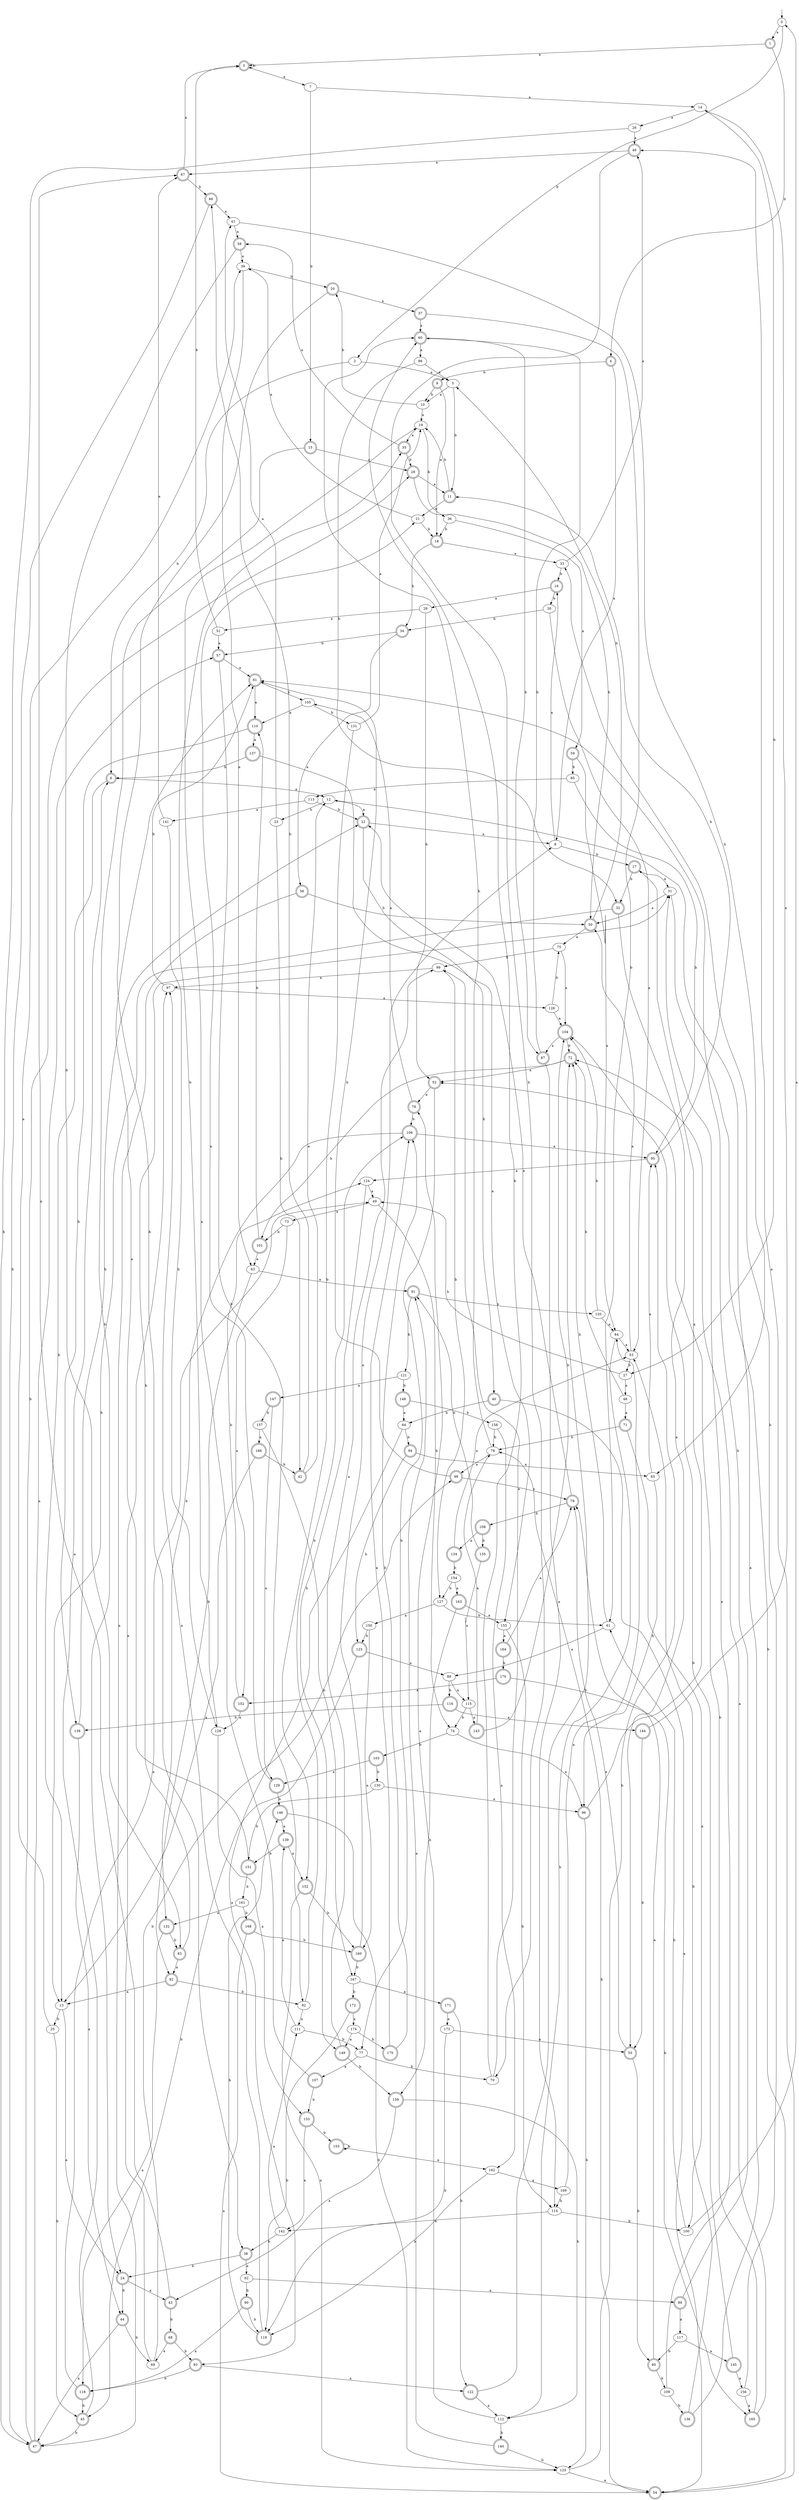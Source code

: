 digraph RandomDFA {
  __start0 [label="", shape=none];
  __start0 -> 0 [label=""];
  0 [shape=circle]
  0 -> 1 [label="a"]
  0 -> 2 [label="b"]
  1 [shape=doublecircle]
  1 -> 3 [label="a"]
  1 -> 4 [label="b"]
  2
  2 -> 5 [label="a"]
  2 -> 6 [label="b"]
  3 [shape=doublecircle]
  3 -> 7 [label="a"]
  3 -> 3 [label="b"]
  4 [shape=doublecircle]
  4 -> 8 [label="a"]
  4 -> 9 [label="b"]
  5
  5 -> 10 [label="a"]
  5 -> 11 [label="b"]
  6 [shape=doublecircle]
  6 -> 12 [label="a"]
  6 -> 13 [label="b"]
  7
  7 -> 14 [label="a"]
  7 -> 15 [label="b"]
  8
  8 -> 16 [label="a"]
  8 -> 17 [label="b"]
  9 [shape=doublecircle]
  9 -> 18 [label="a"]
  9 -> 10 [label="b"]
  10
  10 -> 19 [label="a"]
  10 -> 20 [label="b"]
  11 [shape=doublecircle]
  11 -> 21 [label="a"]
  11 -> 19 [label="b"]
  12
  12 -> 22 [label="a"]
  12 -> 23 [label="b"]
  13
  13 -> 24 [label="a"]
  13 -> 25 [label="b"]
  14
  14 -> 26 [label="a"]
  14 -> 27 [label="b"]
  15 [shape=doublecircle]
  15 -> 28 [label="a"]
  15 -> 24 [label="b"]
  16 [shape=doublecircle]
  16 -> 29 [label="a"]
  16 -> 30 [label="b"]
  17 [shape=doublecircle]
  17 -> 31 [label="a"]
  17 -> 32 [label="b"]
  18 [shape=doublecircle]
  18 -> 33 [label="a"]
  18 -> 34 [label="b"]
  19
  19 -> 35 [label="a"]
  19 -> 36 [label="b"]
  20 [shape=doublecircle]
  20 -> 37 [label="a"]
  20 -> 38 [label="b"]
  21
  21 -> 39 [label="a"]
  21 -> 18 [label="b"]
  22 [shape=doublecircle]
  22 -> 8 [label="a"]
  22 -> 40 [label="b"]
  23
  23 -> 41 [label="a"]
  23 -> 42 [label="b"]
  24 [shape=doublecircle]
  24 -> 43 [label="a"]
  24 -> 44 [label="b"]
  25
  25 -> 39 [label="a"]
  25 -> 45 [label="b"]
  26
  26 -> 46 [label="a"]
  26 -> 47 [label="b"]
  27
  27 -> 48 [label="a"]
  27 -> 49 [label="b"]
  28 [shape=doublecircle]
  28 -> 11 [label="a"]
  28 -> 50 [label="b"]
  29
  29 -> 51 [label="a"]
  29 -> 52 [label="b"]
  30
  30 -> 53 [label="a"]
  30 -> 34 [label="b"]
  31
  31 -> 50 [label="a"]
  31 -> 54 [label="b"]
  32 [shape=doublecircle]
  32 -> 55 [label="a"]
  32 -> 13 [label="b"]
  33
  33 -> 46 [label="a"]
  33 -> 16 [label="b"]
  34 [shape=doublecircle]
  34 -> 56 [label="a"]
  34 -> 57 [label="b"]
  35 [shape=doublecircle]
  35 -> 58 [label="a"]
  35 -> 28 [label="b"]
  36
  36 -> 59 [label="a"]
  36 -> 18 [label="b"]
  37 [shape=doublecircle]
  37 -> 60 [label="a"]
  37 -> 61 [label="b"]
  38 [shape=doublecircle]
  38 -> 62 [label="a"]
  38 -> 24 [label="b"]
  39
  39 -> 63 [label="a"]
  39 -> 20 [label="b"]
  40 [shape=doublecircle]
  40 -> 54 [label="a"]
  40 -> 64 [label="b"]
  41
  41 -> 58 [label="a"]
  41 -> 65 [label="b"]
  42 [shape=doublecircle]
  42 -> 12 [label="a"]
  42 -> 66 [label="b"]
  43 [shape=doublecircle]
  43 -> 67 [label="a"]
  43 -> 68 [label="b"]
  44 [shape=doublecircle]
  44 -> 47 [label="a"]
  44 -> 69 [label="b"]
  45 [shape=doublecircle]
  45 -> 6 [label="a"]
  45 -> 47 [label="b"]
  46 [shape=doublecircle]
  46 -> 67 [label="a"]
  46 -> 70 [label="b"]
  47 [shape=doublecircle]
  47 -> 57 [label="a"]
  47 -> 28 [label="b"]
  48
  48 -> 71 [label="a"]
  48 -> 72 [label="b"]
  49
  49 -> 73 [label="a"]
  49 -> 74 [label="b"]
  50 [shape=doublecircle]
  50 -> 75 [label="a"]
  50 -> 5 [label="b"]
  51
  51 -> 57 [label="a"]
  51 -> 3 [label="b"]
  52 [shape=doublecircle]
  52 -> 76 [label="a"]
  52 -> 77 [label="b"]
  53
  53 -> 50 [label="a"]
  53 -> 27 [label="b"]
  54 [shape=doublecircle]
  54 -> 46 [label="a"]
  54 -> 78 [label="b"]
  55 [shape=doublecircle]
  55 -> 79 [label="a"]
  55 -> 80 [label="b"]
  56 [shape=doublecircle]
  56 -> 47 [label="a"]
  56 -> 50 [label="b"]
  57 [shape=doublecircle]
  57 -> 81 [label="a"]
  57 -> 82 [label="b"]
  58 [shape=doublecircle]
  58 -> 39 [label="a"]
  58 -> 83 [label="b"]
  59 [shape=doublecircle]
  59 -> 84 [label="a"]
  59 -> 85 [label="b"]
  60 [shape=doublecircle]
  60 -> 86 [label="a"]
  60 -> 87 [label="b"]
  61
  61 -> 88 [label="a"]
  61 -> 72 [label="b"]
  62
  62 -> 89 [label="a"]
  62 -> 90 [label="b"]
  63
  63 -> 91 [label="a"]
  63 -> 92 [label="b"]
  64
  64 -> 93 [label="a"]
  64 -> 94 [label="b"]
  65
  65 -> 95 [label="a"]
  65 -> 96 [label="b"]
  66 [shape=doublecircle]
  66 -> 41 [label="a"]
  66 -> 47 [label="b"]
  67 [shape=doublecircle]
  67 -> 3 [label="a"]
  67 -> 66 [label="b"]
  68 [shape=doublecircle]
  68 -> 69 [label="a"]
  68 -> 93 [label="b"]
  69
  69 -> 97 [label="a"]
  69 -> 98 [label="b"]
  70
  70 -> 99 [label="a"]
  70 -> 60 [label="b"]
  71 [shape=doublecircle]
  71 -> 100 [label="a"]
  71 -> 78 [label="b"]
  72 [shape=doublecircle]
  72 -> 52 [label="a"]
  72 -> 101 [label="b"]
  73
  73 -> 102 [label="a"]
  73 -> 101 [label="b"]
  74
  74 -> 96 [label="a"]
  74 -> 103 [label="b"]
  75
  75 -> 104 [label="a"]
  75 -> 99 [label="b"]
  76 [shape=doublecircle]
  76 -> 105 [label="a"]
  76 -> 106 [label="b"]
  77
  77 -> 107 [label="a"]
  77 -> 70 [label="b"]
  78
  78 -> 98 [label="a"]
  78 -> 60 [label="b"]
  79 [shape=doublecircle]
  79 -> 22 [label="a"]
  79 -> 108 [label="b"]
  80 [shape=doublecircle]
  80 -> 79 [label="a"]
  80 -> 109 [label="b"]
  81 [shape=doublecircle]
  81 -> 110 [label="a"]
  81 -> 105 [label="b"]
  82
  82 -> 111 [label="a"]
  82 -> 106 [label="b"]
  83 [shape=doublecircle]
  83 -> 92 [label="a"]
  83 -> 31 [label="b"]
  84
  84 -> 53 [label="a"]
  84 -> 112 [label="b"]
  85
  85 -> 113 [label="a"]
  85 -> 95 [label="b"]
  86
  86 -> 5 [label="a"]
  86 -> 32 [label="b"]
  87 [shape=doublecircle]
  87 -> 114 [label="a"]
  87 -> 60 [label="b"]
  88
  88 -> 115 [label="a"]
  88 -> 116 [label="b"]
  89 [shape=doublecircle]
  89 -> 117 [label="a"]
  89 -> 81 [label="b"]
  90 [shape=doublecircle]
  90 -> 118 [label="a"]
  90 -> 119 [label="b"]
  91 [shape=doublecircle]
  91 -> 120 [label="a"]
  91 -> 121 [label="b"]
  92 [shape=doublecircle]
  92 -> 13 [label="a"]
  92 -> 82 [label="b"]
  93 [shape=doublecircle]
  93 -> 122 [label="a"]
  93 -> 118 [label="b"]
  94 [shape=doublecircle]
  94 -> 65 [label="a"]
  94 -> 123 [label="b"]
  95 [shape=doublecircle]
  95 -> 124 [label="a"]
  95 -> 11 [label="b"]
  96 [shape=doublecircle]
  96 -> 17 [label="a"]
  96 -> 125 [label="b"]
  97
  97 -> 126 [label="a"]
  97 -> 81 [label="b"]
  98 [shape=doublecircle]
  98 -> 79 [label="a"]
  98 -> 81 [label="b"]
  99
  99 -> 97 [label="a"]
  99 -> 127 [label="b"]
  100
  100 -> 0 [label="a"]
  100 -> 61 [label="b"]
  101 [shape=doublecircle]
  101 -> 63 [label="a"]
  101 -> 110 [label="b"]
  102 [shape=doublecircle]
  102 -> 128 [label="a"]
  102 -> 124 [label="b"]
  103 [shape=doublecircle]
  103 -> 129 [label="a"]
  103 -> 130 [label="b"]
  104 [shape=doublecircle]
  104 -> 87 [label="a"]
  104 -> 72 [label="b"]
  105
  105 -> 110 [label="a"]
  105 -> 131 [label="b"]
  106 [shape=doublecircle]
  106 -> 95 [label="a"]
  106 -> 132 [label="b"]
  107 [shape=doublecircle]
  107 -> 19 [label="a"]
  107 -> 133 [label="b"]
  108 [shape=doublecircle]
  108 -> 134 [label="a"]
  108 -> 135 [label="b"]
  109
  109 -> 31 [label="a"]
  109 -> 136 [label="b"]
  110 [shape=doublecircle]
  110 -> 137 [label="a"]
  110 -> 138 [label="b"]
  111
  111 -> 139 [label="a"]
  111 -> 77 [label="b"]
  112
  112 -> 76 [label="a"]
  112 -> 140 [label="b"]
  113
  113 -> 141 [label="a"]
  113 -> 22 [label="b"]
  114
  114 -> 142 [label="a"]
  114 -> 100 [label="b"]
  115
  115 -> 143 [label="a"]
  115 -> 74 [label="b"]
  116 [shape=doublecircle]
  116 -> 144 [label="a"]
  116 -> 138 [label="b"]
  117
  117 -> 145 [label="a"]
  117 -> 80 [label="b"]
  118 [shape=doublecircle]
  118 -> 49 [label="a"]
  118 -> 45 [label="b"]
  119 [shape=doublecircle]
  119 -> 97 [label="a"]
  119 -> 146 [label="b"]
  120
  120 -> 84 [label="a"]
  120 -> 104 [label="b"]
  121
  121 -> 147 [label="a"]
  121 -> 148 [label="b"]
  122 [shape=doublecircle]
  122 -> 112 [label="a"]
  122 -> 72 [label="b"]
  123 [shape=doublecircle]
  123 -> 88 [label="a"]
  123 -> 45 [label="b"]
  124
  124 -> 49 [label="a"]
  124 -> 149 [label="b"]
  125
  125 -> 54 [label="a"]
  125 -> 95 [label="b"]
  126
  126 -> 104 [label="a"]
  126 -> 75 [label="b"]
  127
  127 -> 150 [label="a"]
  127 -> 61 [label="b"]
  128
  128 -> 133 [label="a"]
  128 -> 35 [label="b"]
  129 [shape=doublecircle]
  129 -> 21 [label="a"]
  129 -> 146 [label="b"]
  130
  130 -> 96 [label="a"]
  130 -> 151 [label="b"]
  131
  131 -> 19 [label="a"]
  131 -> 152 [label="b"]
  132 [shape=doublecircle]
  132 -> 118 [label="a"]
  132 -> 83 [label="b"]
  133 [shape=doublecircle]
  133 -> 142 [label="a"]
  133 -> 153 [label="b"]
  134 [shape=doublecircle]
  134 -> 53 [label="a"]
  134 -> 154 [label="b"]
  135 [shape=doublecircle]
  135 -> 115 [label="a"]
  135 -> 91 [label="b"]
  136 [shape=doublecircle]
  136 -> 12 [label="a"]
  136 -> 53 [label="b"]
  137 [shape=doublecircle]
  137 -> 155 [label="a"]
  137 -> 6 [label="b"]
  138 [shape=doublecircle]
  138 -> 44 [label="a"]
  138 -> 22 [label="b"]
  139 [shape=doublecircle]
  139 -> 152 [label="a"]
  139 -> 151 [label="b"]
  140 [shape=doublecircle]
  140 -> 91 [label="a"]
  140 -> 125 [label="b"]
  141
  141 -> 67 [label="a"]
  141 -> 128 [label="b"]
  142
  142 -> 111 [label="a"]
  142 -> 38 [label="b"]
  143 [shape=doublecircle]
  143 -> 78 [label="a"]
  143 -> 104 [label="b"]
  144 [shape=doublecircle]
  144 -> 14 [label="a"]
  144 -> 55 [label="b"]
  145 [shape=doublecircle]
  145 -> 156 [label="a"]
  145 -> 104 [label="b"]
  146 [shape=doublecircle]
  146 -> 139 [label="a"]
  146 -> 125 [label="b"]
  147 [shape=doublecircle]
  147 -> 129 [label="a"]
  147 -> 157 [label="b"]
  148 [shape=doublecircle]
  148 -> 64 [label="a"]
  148 -> 158 [label="b"]
  149 [shape=doublecircle]
  149 -> 99 [label="a"]
  149 -> 159 [label="b"]
  150
  150 -> 160 [label="a"]
  150 -> 123 [label="b"]
  151 [shape=doublecircle]
  151 -> 81 [label="a"]
  151 -> 161 [label="b"]
  152 [shape=doublecircle]
  152 -> 125 [label="a"]
  152 -> 160 [label="b"]
  153 [shape=doublecircle]
  153 -> 162 [label="a"]
  153 -> 153 [label="b"]
  154
  154 -> 163 [label="a"]
  154 -> 127 [label="b"]
  155
  155 -> 164 [label="a"]
  155 -> 114 [label="b"]
  156
  156 -> 165 [label="a"]
  156 -> 33 [label="b"]
  157
  157 -> 166 [label="a"]
  157 -> 167 [label="b"]
  158
  158 -> 162 [label="a"]
  158 -> 78 [label="b"]
  159 [shape=doublecircle]
  159 -> 43 [label="a"]
  159 -> 112 [label="b"]
  160 [shape=doublecircle]
  160 -> 8 [label="a"]
  160 -> 167 [label="b"]
  161
  161 -> 132 [label="a"]
  161 -> 168 [label="b"]
  162
  162 -> 169 [label="a"]
  162 -> 119 [label="b"]
  163 [shape=doublecircle]
  163 -> 155 [label="a"]
  163 -> 159 [label="b"]
  164 [shape=doublecircle]
  164 -> 79 [label="a"]
  164 -> 170 [label="b"]
  165 [shape=doublecircle]
  165 -> 72 [label="a"]
  165 -> 52 [label="b"]
  166 [shape=doublecircle]
  166 -> 13 [label="a"]
  166 -> 42 [label="b"]
  167
  167 -> 171 [label="a"]
  167 -> 172 [label="b"]
  168 [shape=doublecircle]
  168 -> 54 [label="a"]
  168 -> 160 [label="b"]
  169
  169 -> 84 [label="a"]
  169 -> 114 [label="b"]
  170 [shape=doublecircle]
  170 -> 102 [label="a"]
  170 -> 165 [label="b"]
  171 [shape=doublecircle]
  171 -> 173 [label="a"]
  171 -> 122 [label="b"]
  172 [shape=doublecircle]
  172 -> 174 [label="a"]
  172 -> 119 [label="b"]
  173
  173 -> 55 [label="a"]
  173 -> 119 [label="b"]
  174
  174 -> 149 [label="a"]
  174 -> 175 [label="b"]
  175 [shape=doublecircle]
  175 -> 106 [label="a"]
  175 -> 106 [label="b"]
}
